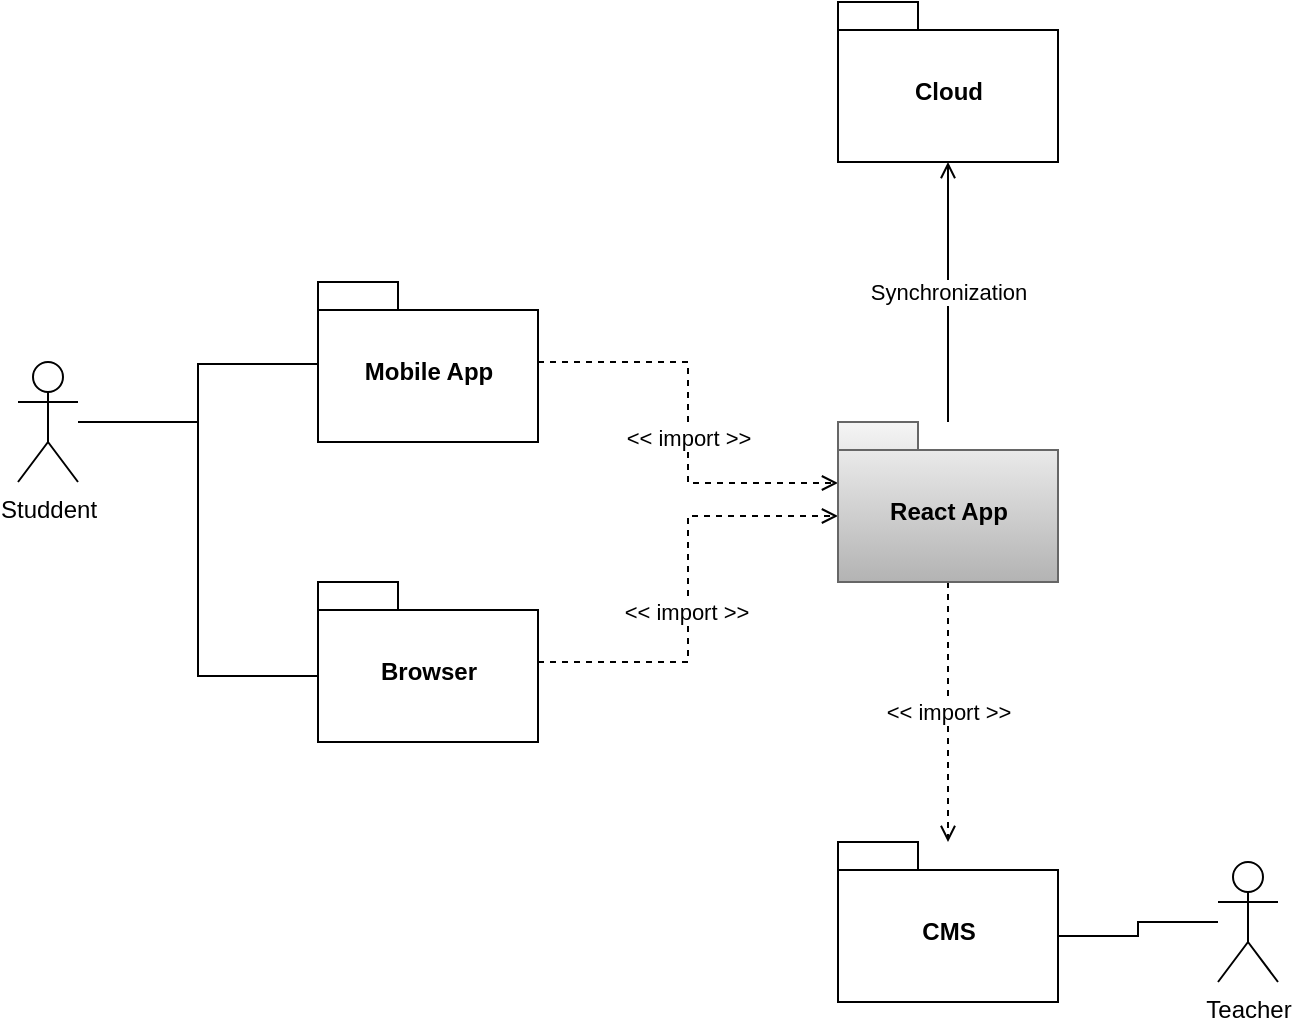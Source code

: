 <mxfile version="17.1.2" type="device"><diagram id="tjd_tc5IpjrrBPNeElXo" name="System context"><mxGraphModel dx="912" dy="568" grid="1" gridSize="10" guides="1" tooltips="1" connect="1" arrows="1" fold="1" page="1" pageScale="1" pageWidth="850" pageHeight="1100" math="0" shadow="0"><root><mxCell id="jfjnhQVOOTjRMuESyao--0"/><mxCell id="jfjnhQVOOTjRMuESyao--1" parent="jfjnhQVOOTjRMuESyao--0"/><mxCell id="xz_SwJ7oLosrli27zwhD-4" style="edgeStyle=orthogonalEdgeStyle;rounded=0;orthogonalLoop=1;jettySize=auto;html=1;entryX=0;entryY=0.513;entryDx=0;entryDy=0;entryPerimeter=0;endArrow=none;endFill=0;" edge="1" parent="jfjnhQVOOTjRMuESyao--1" source="xz_SwJ7oLosrli27zwhD-0" target="xz_SwJ7oLosrli27zwhD-2"><mxGeometry relative="1" as="geometry"/></mxCell><mxCell id="xz_SwJ7oLosrli27zwhD-5" style="edgeStyle=orthogonalEdgeStyle;rounded=0;orthogonalLoop=1;jettySize=auto;html=1;entryX=0;entryY=0;entryDx=0;entryDy=47;entryPerimeter=0;endArrow=none;endFill=0;" edge="1" parent="jfjnhQVOOTjRMuESyao--1" source="xz_SwJ7oLosrli27zwhD-0" target="xz_SwJ7oLosrli27zwhD-3"><mxGeometry relative="1" as="geometry"/></mxCell><mxCell id="xz_SwJ7oLosrli27zwhD-0" value="Studdent" style="shape=umlActor;verticalLabelPosition=bottom;verticalAlign=top;html=1;outlineConnect=0;" vertex="1" parent="jfjnhQVOOTjRMuESyao--1"><mxGeometry x="50" y="340" width="30" height="60" as="geometry"/></mxCell><mxCell id="BgHOzto-WiFFnWsPi2GT-0" style="edgeStyle=orthogonalEdgeStyle;rounded=0;orthogonalLoop=1;jettySize=auto;html=1;entryX=0;entryY=0;entryDx=110;entryDy=47;entryPerimeter=0;endArrow=none;endFill=0;" edge="1" parent="jfjnhQVOOTjRMuESyao--1" source="xz_SwJ7oLosrli27zwhD-1" target="aMJKWlBo-nqmuBM7njpC-5"><mxGeometry relative="1" as="geometry"/></mxCell><mxCell id="xz_SwJ7oLosrli27zwhD-1" value="Teacher" style="shape=umlActor;verticalLabelPosition=bottom;verticalAlign=top;html=1;outlineConnect=0;" vertex="1" parent="jfjnhQVOOTjRMuESyao--1"><mxGeometry x="650" y="590" width="30" height="60" as="geometry"/></mxCell><mxCell id="aMJKWlBo-nqmuBM7njpC-1" style="edgeStyle=orthogonalEdgeStyle;rounded=0;orthogonalLoop=1;jettySize=auto;html=1;entryX=0;entryY=0;entryDx=0;entryDy=30.5;entryPerimeter=0;endArrow=open;endFill=0;dashed=1;" edge="1" parent="jfjnhQVOOTjRMuESyao--1" source="xz_SwJ7oLosrli27zwhD-2" target="aMJKWlBo-nqmuBM7njpC-0"><mxGeometry relative="1" as="geometry"/></mxCell><mxCell id="aMJKWlBo-nqmuBM7njpC-2" value="&amp;lt;&amp;lt; import &amp;gt;&amp;gt;" style="edgeLabel;html=1;align=center;verticalAlign=middle;resizable=0;points=[];" vertex="1" connectable="0" parent="aMJKWlBo-nqmuBM7njpC-1"><mxGeometry x="0.076" relative="1" as="geometry"><mxPoint as="offset"/></mxGeometry></mxCell><mxCell id="xz_SwJ7oLosrli27zwhD-2" value="Mobile App" style="shape=folder;fontStyle=1;spacingTop=10;tabWidth=40;tabHeight=14;tabPosition=left;html=1;" vertex="1" parent="jfjnhQVOOTjRMuESyao--1"><mxGeometry x="200" y="300" width="110" height="80" as="geometry"/></mxCell><mxCell id="aMJKWlBo-nqmuBM7njpC-3" style="edgeStyle=orthogonalEdgeStyle;rounded=0;orthogonalLoop=1;jettySize=auto;html=1;entryX=0;entryY=0;entryDx=0;entryDy=47;entryPerimeter=0;dashed=1;endArrow=open;endFill=0;" edge="1" parent="jfjnhQVOOTjRMuESyao--1" source="xz_SwJ7oLosrli27zwhD-3" target="aMJKWlBo-nqmuBM7njpC-0"><mxGeometry relative="1" as="geometry"/></mxCell><mxCell id="aMJKWlBo-nqmuBM7njpC-4" value="&amp;lt;&amp;lt; import &amp;gt;&amp;gt;" style="edgeLabel;html=1;align=center;verticalAlign=middle;resizable=0;points=[];" vertex="1" connectable="0" parent="aMJKWlBo-nqmuBM7njpC-3"><mxGeometry x="-0.104" y="1" relative="1" as="geometry"><mxPoint as="offset"/></mxGeometry></mxCell><mxCell id="xz_SwJ7oLosrli27zwhD-3" value="Browser" style="shape=folder;fontStyle=1;spacingTop=10;tabWidth=40;tabHeight=14;tabPosition=left;html=1;" vertex="1" parent="jfjnhQVOOTjRMuESyao--1"><mxGeometry x="200" y="450" width="110" height="80" as="geometry"/></mxCell><mxCell id="aMJKWlBo-nqmuBM7njpC-6" value="&amp;lt;&amp;lt; import &amp;gt;&amp;gt;" style="edgeStyle=orthogonalEdgeStyle;rounded=0;orthogonalLoop=1;jettySize=auto;html=1;dashed=1;endArrow=open;endFill=0;" edge="1" parent="jfjnhQVOOTjRMuESyao--1" source="aMJKWlBo-nqmuBM7njpC-0" target="aMJKWlBo-nqmuBM7njpC-5"><mxGeometry relative="1" as="geometry"/></mxCell><mxCell id="aMJKWlBo-nqmuBM7njpC-9" value="Synchronization" style="edgeStyle=orthogonalEdgeStyle;rounded=0;orthogonalLoop=1;jettySize=auto;html=1;entryX=0.5;entryY=1;entryDx=0;entryDy=0;entryPerimeter=0;endArrow=open;endFill=0;" edge="1" parent="jfjnhQVOOTjRMuESyao--1" source="aMJKWlBo-nqmuBM7njpC-0" target="aMJKWlBo-nqmuBM7njpC-8"><mxGeometry relative="1" as="geometry"/></mxCell><mxCell id="aMJKWlBo-nqmuBM7njpC-0" value="React App" style="shape=folder;fontStyle=1;spacingTop=10;tabWidth=40;tabHeight=14;tabPosition=left;html=1;fillColor=#f5f5f5;strokeColor=#666666;gradientColor=#b3b3b3;" vertex="1" parent="jfjnhQVOOTjRMuESyao--1"><mxGeometry x="460" y="370" width="110" height="80" as="geometry"/></mxCell><mxCell id="aMJKWlBo-nqmuBM7njpC-5" value="CMS" style="shape=folder;fontStyle=1;spacingTop=10;tabWidth=40;tabHeight=14;tabPosition=left;html=1;" vertex="1" parent="jfjnhQVOOTjRMuESyao--1"><mxGeometry x="460" y="580" width="110" height="80" as="geometry"/></mxCell><mxCell id="aMJKWlBo-nqmuBM7njpC-8" value="Cloud" style="shape=folder;fontStyle=1;spacingTop=10;tabWidth=40;tabHeight=14;tabPosition=left;html=1;" vertex="1" parent="jfjnhQVOOTjRMuESyao--1"><mxGeometry x="460" y="160" width="110" height="80" as="geometry"/></mxCell></root></mxGraphModel></diagram></mxfile>